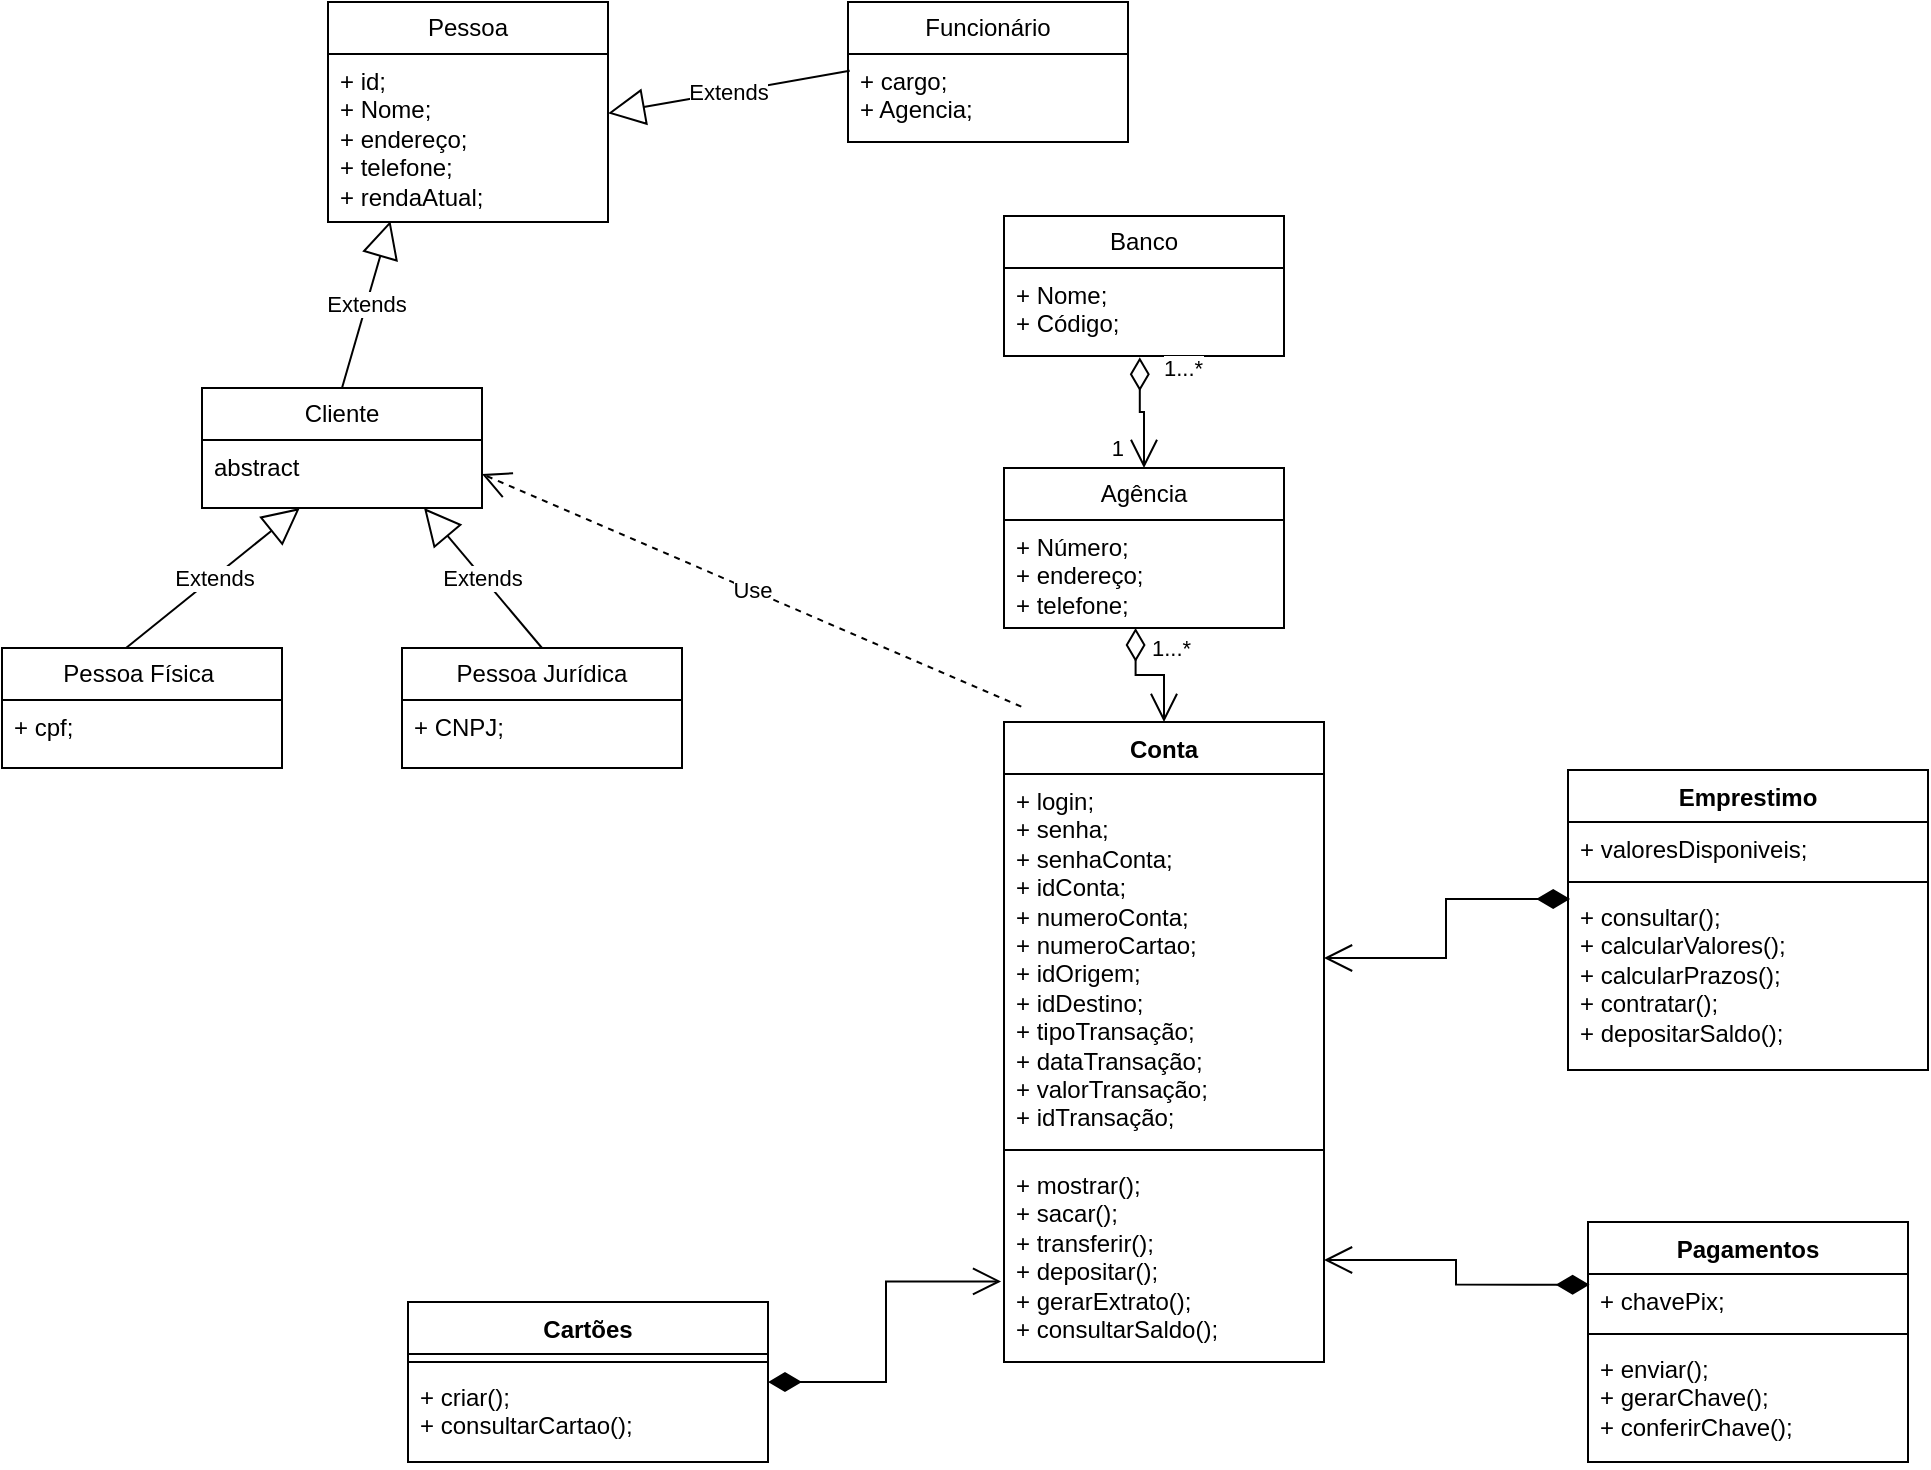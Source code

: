 <mxfile version="21.3.7" type="github">
  <diagram name="Página-1" id="4-gzDsOgcf79sOpH9Bft">
    <mxGraphModel dx="1199" dy="637" grid="1" gridSize="10" guides="1" tooltips="1" connect="1" arrows="1" fold="1" page="1" pageScale="1" pageWidth="1169" pageHeight="827" math="0" shadow="0">
      <root>
        <mxCell id="0" />
        <mxCell id="1" parent="0" />
        <mxCell id="wGyYJJHHHQbN9qoSsKe8-5" value="Pessoa" style="swimlane;fontStyle=0;childLayout=stackLayout;horizontal=1;startSize=26;fillColor=none;horizontalStack=0;resizeParent=1;resizeParentMax=0;resizeLast=0;collapsible=1;marginBottom=0;whiteSpace=wrap;html=1;" parent="1" vertex="1">
          <mxGeometry x="220" y="20" width="140" height="110" as="geometry" />
        </mxCell>
        <mxCell id="wGyYJJHHHQbN9qoSsKe8-6" value="+ id;&lt;br&gt;+ Nome;&lt;br&gt;+ endereço;&lt;br&gt;+ telefone;&lt;br&gt;+ rendaAtual;" style="text;strokeColor=none;fillColor=none;align=left;verticalAlign=top;spacingLeft=4;spacingRight=4;overflow=hidden;rotatable=0;points=[[0,0.5],[1,0.5]];portConstraint=eastwest;whiteSpace=wrap;html=1;" parent="wGyYJJHHHQbN9qoSsKe8-5" vertex="1">
          <mxGeometry y="26" width="140" height="84" as="geometry" />
        </mxCell>
        <mxCell id="wGyYJJHHHQbN9qoSsKe8-9" value="Cliente" style="swimlane;fontStyle=0;childLayout=stackLayout;horizontal=1;startSize=26;fillColor=none;horizontalStack=0;resizeParent=1;resizeParentMax=0;resizeLast=0;collapsible=1;marginBottom=0;whiteSpace=wrap;html=1;" parent="1" vertex="1">
          <mxGeometry x="157" y="213" width="140" height="60" as="geometry" />
        </mxCell>
        <mxCell id="wGyYJJHHHQbN9qoSsKe8-10" value="abstract" style="text;strokeColor=none;fillColor=none;align=left;verticalAlign=top;spacingLeft=4;spacingRight=4;overflow=hidden;rotatable=0;points=[[0,0.5],[1,0.5]];portConstraint=eastwest;whiteSpace=wrap;html=1;" parent="wGyYJJHHHQbN9qoSsKe8-9" vertex="1">
          <mxGeometry y="26" width="140" height="34" as="geometry" />
        </mxCell>
        <mxCell id="wGyYJJHHHQbN9qoSsKe8-11" value="Pessoa Física&amp;nbsp;" style="swimlane;fontStyle=0;childLayout=stackLayout;horizontal=1;startSize=26;fillColor=none;horizontalStack=0;resizeParent=1;resizeParentMax=0;resizeLast=0;collapsible=1;marginBottom=0;whiteSpace=wrap;html=1;" parent="1" vertex="1">
          <mxGeometry x="57" y="343" width="140" height="60" as="geometry" />
        </mxCell>
        <mxCell id="wGyYJJHHHQbN9qoSsKe8-12" value="+ cpf;" style="text;strokeColor=none;fillColor=none;align=left;verticalAlign=top;spacingLeft=4;spacingRight=4;overflow=hidden;rotatable=0;points=[[0,0.5],[1,0.5]];portConstraint=eastwest;whiteSpace=wrap;html=1;" parent="wGyYJJHHHQbN9qoSsKe8-11" vertex="1">
          <mxGeometry y="26" width="140" height="34" as="geometry" />
        </mxCell>
        <mxCell id="wGyYJJHHHQbN9qoSsKe8-13" value="Pessoa Jurídica" style="swimlane;fontStyle=0;childLayout=stackLayout;horizontal=1;startSize=26;fillColor=none;horizontalStack=0;resizeParent=1;resizeParentMax=0;resizeLast=0;collapsible=1;marginBottom=0;whiteSpace=wrap;html=1;" parent="1" vertex="1">
          <mxGeometry x="257" y="343" width="140" height="60" as="geometry" />
        </mxCell>
        <mxCell id="wGyYJJHHHQbN9qoSsKe8-14" value="+ CNPJ;" style="text;strokeColor=none;fillColor=none;align=left;verticalAlign=top;spacingLeft=4;spacingRight=4;overflow=hidden;rotatable=0;points=[[0,0.5],[1,0.5]];portConstraint=eastwest;whiteSpace=wrap;html=1;" parent="wGyYJJHHHQbN9qoSsKe8-13" vertex="1">
          <mxGeometry y="26" width="140" height="34" as="geometry" />
        </mxCell>
        <mxCell id="wGyYJJHHHQbN9qoSsKe8-15" value="Funcionário" style="swimlane;fontStyle=0;childLayout=stackLayout;horizontal=1;startSize=26;fillColor=none;horizontalStack=0;resizeParent=1;resizeParentMax=0;resizeLast=0;collapsible=1;marginBottom=0;whiteSpace=wrap;html=1;" parent="1" vertex="1">
          <mxGeometry x="480" y="20" width="140" height="70" as="geometry" />
        </mxCell>
        <mxCell id="wGyYJJHHHQbN9qoSsKe8-16" value="+ cargo;&lt;br&gt;+ Agencia;" style="text;strokeColor=none;fillColor=none;align=left;verticalAlign=top;spacingLeft=4;spacingRight=4;overflow=hidden;rotatable=0;points=[[0,0.5],[1,0.5]];portConstraint=eastwest;whiteSpace=wrap;html=1;" parent="wGyYJJHHHQbN9qoSsKe8-15" vertex="1">
          <mxGeometry y="26" width="140" height="44" as="geometry" />
        </mxCell>
        <mxCell id="wGyYJJHHHQbN9qoSsKe8-17" value="Banco" style="swimlane;fontStyle=0;childLayout=stackLayout;horizontal=1;startSize=26;fillColor=none;horizontalStack=0;resizeParent=1;resizeParentMax=0;resizeLast=0;collapsible=1;marginBottom=0;whiteSpace=wrap;html=1;" parent="1" vertex="1">
          <mxGeometry x="558" y="127" width="140" height="70" as="geometry" />
        </mxCell>
        <mxCell id="wGyYJJHHHQbN9qoSsKe8-18" value="+ Nome;&lt;br&gt;+ Código;" style="text;strokeColor=none;fillColor=none;align=left;verticalAlign=top;spacingLeft=4;spacingRight=4;overflow=hidden;rotatable=0;points=[[0,0.5],[1,0.5]];portConstraint=eastwest;whiteSpace=wrap;html=1;" parent="wGyYJJHHHQbN9qoSsKe8-17" vertex="1">
          <mxGeometry y="26" width="140" height="44" as="geometry" />
        </mxCell>
        <mxCell id="wGyYJJHHHQbN9qoSsKe8-19" value="Agência" style="swimlane;fontStyle=0;childLayout=stackLayout;horizontal=1;startSize=26;fillColor=none;horizontalStack=0;resizeParent=1;resizeParentMax=0;resizeLast=0;collapsible=1;marginBottom=0;whiteSpace=wrap;html=1;" parent="1" vertex="1">
          <mxGeometry x="558" y="253" width="140" height="80" as="geometry" />
        </mxCell>
        <mxCell id="wGyYJJHHHQbN9qoSsKe8-20" value="+ Número;&lt;br&gt;+ endereço;&lt;br&gt;+ telefone;" style="text;strokeColor=none;fillColor=none;align=left;verticalAlign=top;spacingLeft=4;spacingRight=4;overflow=hidden;rotatable=0;points=[[0,0.5],[1,0.5]];portConstraint=eastwest;whiteSpace=wrap;html=1;" parent="wGyYJJHHHQbN9qoSsKe8-19" vertex="1">
          <mxGeometry y="26" width="140" height="54" as="geometry" />
        </mxCell>
        <mxCell id="S7m789a0E0k9-BnDdS40-1" value="Extends" style="endArrow=block;endSize=16;endFill=0;html=1;rounded=0;exitX=0.443;exitY=0;exitDx=0;exitDy=0;exitPerimeter=0;" parent="1" source="wGyYJJHHHQbN9qoSsKe8-11" target="wGyYJJHHHQbN9qoSsKe8-10" edge="1">
          <mxGeometry width="160" relative="1" as="geometry">
            <mxPoint x="587" y="253" as="sourcePoint" />
            <mxPoint x="747" y="253" as="targetPoint" />
          </mxGeometry>
        </mxCell>
        <mxCell id="S7m789a0E0k9-BnDdS40-2" value="Extends" style="endArrow=block;endSize=16;endFill=0;html=1;rounded=0;exitX=0.5;exitY=0;exitDx=0;exitDy=0;entryX=0.793;entryY=1;entryDx=0;entryDy=0;entryPerimeter=0;" parent="1" source="wGyYJJHHHQbN9qoSsKe8-13" target="wGyYJJHHHQbN9qoSsKe8-10" edge="1">
          <mxGeometry width="160" relative="1" as="geometry">
            <mxPoint x="497" y="273" as="sourcePoint" />
            <mxPoint x="657" y="273" as="targetPoint" />
          </mxGeometry>
        </mxCell>
        <mxCell id="S7m789a0E0k9-BnDdS40-3" value="Extends" style="endArrow=block;endSize=16;endFill=0;html=1;rounded=0;exitX=0.5;exitY=0;exitDx=0;exitDy=0;entryX=0.223;entryY=0.994;entryDx=0;entryDy=0;entryPerimeter=0;" parent="1" source="wGyYJJHHHQbN9qoSsKe8-9" target="wGyYJJHHHQbN9qoSsKe8-6" edge="1">
          <mxGeometry width="160" relative="1" as="geometry">
            <mxPoint x="477" y="321" as="sourcePoint" />
            <mxPoint x="637" y="321" as="targetPoint" />
          </mxGeometry>
        </mxCell>
        <mxCell id="S7m789a0E0k9-BnDdS40-7" value="Extends" style="endArrow=block;endSize=16;endFill=0;html=1;rounded=0;exitX=0.006;exitY=0.191;exitDx=0;exitDy=0;exitPerimeter=0;" parent="1" source="wGyYJJHHHQbN9qoSsKe8-16" target="wGyYJJHHHQbN9qoSsKe8-6" edge="1">
          <mxGeometry width="160" relative="1" as="geometry">
            <mxPoint x="477" y="253" as="sourcePoint" />
            <mxPoint x="637" y="253" as="targetPoint" />
          </mxGeometry>
        </mxCell>
        <mxCell id="S7m789a0E0k9-BnDdS40-11" value="" style="endArrow=open;html=1;endSize=12;startArrow=diamondThin;startSize=14;startFill=0;edgeStyle=orthogonalEdgeStyle;rounded=0;entryX=0.5;entryY=0;entryDx=0;entryDy=0;exitX=0.47;exitY=1;exitDx=0;exitDy=0;exitPerimeter=0;" parent="1" source="wGyYJJHHHQbN9qoSsKe8-20" target="S7m789a0E0k9-BnDdS40-30" edge="1">
          <mxGeometry relative="1" as="geometry">
            <mxPoint x="620" y="340" as="sourcePoint" />
            <mxPoint x="658" y="347" as="targetPoint" />
          </mxGeometry>
        </mxCell>
        <mxCell id="S7m789a0E0k9-BnDdS40-12" value="1...*" style="edgeLabel;resizable=0;html=1;align=left;verticalAlign=top;" parent="S7m789a0E0k9-BnDdS40-11" connectable="0" vertex="1">
          <mxGeometry x="-1" relative="1" as="geometry">
            <mxPoint x="6" y="-3" as="offset" />
          </mxGeometry>
        </mxCell>
        <mxCell id="S7m789a0E0k9-BnDdS40-13" value="1" style="edgeLabel;resizable=0;html=1;align=right;verticalAlign=top;" parent="S7m789a0E0k9-BnDdS40-11" connectable="0" vertex="1">
          <mxGeometry x="1" relative="1" as="geometry">
            <mxPoint x="-10" as="offset" />
          </mxGeometry>
        </mxCell>
        <mxCell id="S7m789a0E0k9-BnDdS40-22" value="Emprestimo" style="swimlane;fontStyle=1;align=center;verticalAlign=top;childLayout=stackLayout;horizontal=1;startSize=26;horizontalStack=0;resizeParent=1;resizeParentMax=0;resizeLast=0;collapsible=1;marginBottom=0;whiteSpace=wrap;html=1;" parent="1" vertex="1">
          <mxGeometry x="840" y="404" width="180" height="150" as="geometry" />
        </mxCell>
        <mxCell id="S7m789a0E0k9-BnDdS40-23" value="+ valoresDisponiveis;" style="text;strokeColor=none;fillColor=none;align=left;verticalAlign=top;spacingLeft=4;spacingRight=4;overflow=hidden;rotatable=0;points=[[0,0.5],[1,0.5]];portConstraint=eastwest;whiteSpace=wrap;html=1;" parent="S7m789a0E0k9-BnDdS40-22" vertex="1">
          <mxGeometry y="26" width="180" height="26" as="geometry" />
        </mxCell>
        <mxCell id="S7m789a0E0k9-BnDdS40-24" value="" style="line;strokeWidth=1;fillColor=none;align=left;verticalAlign=middle;spacingTop=-1;spacingLeft=3;spacingRight=3;rotatable=0;labelPosition=right;points=[];portConstraint=eastwest;strokeColor=inherit;" parent="S7m789a0E0k9-BnDdS40-22" vertex="1">
          <mxGeometry y="52" width="180" height="8" as="geometry" />
        </mxCell>
        <mxCell id="S7m789a0E0k9-BnDdS40-25" value="+ consultar();&lt;br&gt;+ calcularValores();&lt;br&gt;+ calcularPrazos();&lt;br&gt;+ contratar();&lt;br&gt;+ depositarSaldo();" style="text;strokeColor=none;fillColor=none;align=left;verticalAlign=top;spacingLeft=4;spacingRight=4;overflow=hidden;rotatable=0;points=[[0,0.5],[1,0.5]];portConstraint=eastwest;whiteSpace=wrap;html=1;" parent="S7m789a0E0k9-BnDdS40-22" vertex="1">
          <mxGeometry y="60" width="180" height="90" as="geometry" />
        </mxCell>
        <mxCell id="S7m789a0E0k9-BnDdS40-26" value="Pagamentos" style="swimlane;fontStyle=1;align=center;verticalAlign=top;childLayout=stackLayout;horizontal=1;startSize=26;horizontalStack=0;resizeParent=1;resizeParentMax=0;resizeLast=0;collapsible=1;marginBottom=0;whiteSpace=wrap;html=1;" parent="1" vertex="1">
          <mxGeometry x="850" y="630" width="160" height="120" as="geometry" />
        </mxCell>
        <mxCell id="S7m789a0E0k9-BnDdS40-27" value="+ chavePix;" style="text;strokeColor=none;fillColor=none;align=left;verticalAlign=top;spacingLeft=4;spacingRight=4;overflow=hidden;rotatable=0;points=[[0,0.5],[1,0.5]];portConstraint=eastwest;whiteSpace=wrap;html=1;" parent="S7m789a0E0k9-BnDdS40-26" vertex="1">
          <mxGeometry y="26" width="160" height="26" as="geometry" />
        </mxCell>
        <mxCell id="S7m789a0E0k9-BnDdS40-28" value="" style="line;strokeWidth=1;fillColor=none;align=left;verticalAlign=middle;spacingTop=-1;spacingLeft=3;spacingRight=3;rotatable=0;labelPosition=right;points=[];portConstraint=eastwest;strokeColor=inherit;" parent="S7m789a0E0k9-BnDdS40-26" vertex="1">
          <mxGeometry y="52" width="160" height="8" as="geometry" />
        </mxCell>
        <mxCell id="S7m789a0E0k9-BnDdS40-29" value="+ enviar();&lt;br&gt;+ gerarChave();&lt;br&gt;+ conferirChave();" style="text;strokeColor=none;fillColor=none;align=left;verticalAlign=top;spacingLeft=4;spacingRight=4;overflow=hidden;rotatable=0;points=[[0,0.5],[1,0.5]];portConstraint=eastwest;whiteSpace=wrap;html=1;" parent="S7m789a0E0k9-BnDdS40-26" vertex="1">
          <mxGeometry y="60" width="160" height="60" as="geometry" />
        </mxCell>
        <mxCell id="S7m789a0E0k9-BnDdS40-30" value="Conta" style="swimlane;fontStyle=1;align=center;verticalAlign=top;childLayout=stackLayout;horizontal=1;startSize=26;horizontalStack=0;resizeParent=1;resizeParentMax=0;resizeLast=0;collapsible=1;marginBottom=0;whiteSpace=wrap;html=1;" parent="1" vertex="1">
          <mxGeometry x="558" y="380" width="160" height="320" as="geometry" />
        </mxCell>
        <mxCell id="S7m789a0E0k9-BnDdS40-31" value="+ login;&lt;br&gt;+ senha;&lt;br&gt;+ senhaConta;&lt;br&gt;+ idConta;&lt;br&gt;+ numeroConta;&lt;br&gt;+ numeroCartao;&lt;br&gt;+ idOrigem;&lt;br style=&quot;border-color: var(--border-color);&quot;&gt;+ idDestino;&lt;br style=&quot;border-color: var(--border-color);&quot;&gt;+ tipoTransação;&lt;br style=&quot;border-color: var(--border-color);&quot;&gt;+ dataTransação;&lt;br style=&quot;border-color: var(--border-color);&quot;&gt;+ valorTransação;&lt;br style=&quot;border-color: var(--border-color);&quot;&gt;+ idTransação;" style="text;strokeColor=none;fillColor=none;align=left;verticalAlign=top;spacingLeft=4;spacingRight=4;overflow=hidden;rotatable=0;points=[[0,0.5],[1,0.5]];portConstraint=eastwest;whiteSpace=wrap;html=1;" parent="S7m789a0E0k9-BnDdS40-30" vertex="1">
          <mxGeometry y="26" width="160" height="184" as="geometry" />
        </mxCell>
        <mxCell id="S7m789a0E0k9-BnDdS40-32" value="" style="line;strokeWidth=1;fillColor=none;align=left;verticalAlign=middle;spacingTop=-1;spacingLeft=3;spacingRight=3;rotatable=0;labelPosition=right;points=[];portConstraint=eastwest;strokeColor=inherit;" parent="S7m789a0E0k9-BnDdS40-30" vertex="1">
          <mxGeometry y="210" width="160" height="8" as="geometry" />
        </mxCell>
        <mxCell id="S7m789a0E0k9-BnDdS40-33" value="+ mostrar();&lt;br&gt;+ sacar();&lt;br&gt;+ transferir();&lt;br&gt;+ depositar();&lt;br&gt;+ gerarExtrato();&lt;br&gt;+ consultarSaldo();" style="text;strokeColor=none;fillColor=none;align=left;verticalAlign=top;spacingLeft=4;spacingRight=4;overflow=hidden;rotatable=0;points=[[0,0.5],[1,0.5]];portConstraint=eastwest;whiteSpace=wrap;html=1;" parent="S7m789a0E0k9-BnDdS40-30" vertex="1">
          <mxGeometry y="218" width="160" height="102" as="geometry" />
        </mxCell>
        <mxCell id="S7m789a0E0k9-BnDdS40-34" value="Cartões" style="swimlane;fontStyle=1;align=center;verticalAlign=top;childLayout=stackLayout;horizontal=1;startSize=26;horizontalStack=0;resizeParent=1;resizeParentMax=0;resizeLast=0;collapsible=1;marginBottom=0;whiteSpace=wrap;html=1;" parent="1" vertex="1">
          <mxGeometry x="260" y="670" width="180" height="80" as="geometry" />
        </mxCell>
        <mxCell id="S7m789a0E0k9-BnDdS40-36" value="" style="line;strokeWidth=1;fillColor=none;align=left;verticalAlign=middle;spacingTop=-1;spacingLeft=3;spacingRight=3;rotatable=0;labelPosition=right;points=[];portConstraint=eastwest;strokeColor=inherit;" parent="S7m789a0E0k9-BnDdS40-34" vertex="1">
          <mxGeometry y="26" width="180" height="8" as="geometry" />
        </mxCell>
        <mxCell id="S7m789a0E0k9-BnDdS40-37" value="+ criar();&lt;br&gt;+ consultarCartao();" style="text;strokeColor=none;fillColor=none;align=left;verticalAlign=top;spacingLeft=4;spacingRight=4;overflow=hidden;rotatable=0;points=[[0,0.5],[1,0.5]];portConstraint=eastwest;whiteSpace=wrap;html=1;" parent="S7m789a0E0k9-BnDdS40-34" vertex="1">
          <mxGeometry y="34" width="180" height="46" as="geometry" />
        </mxCell>
        <mxCell id="S7m789a0E0k9-BnDdS40-41" value="" style="endArrow=open;html=1;endSize=12;startArrow=diamondThin;startSize=14;startFill=1;edgeStyle=orthogonalEdgeStyle;align=left;verticalAlign=bottom;rounded=0;entryX=-0.009;entryY=0.605;entryDx=0;entryDy=0;entryPerimeter=0;" parent="1" source="S7m789a0E0k9-BnDdS40-34" target="S7m789a0E0k9-BnDdS40-33" edge="1">
          <mxGeometry x="-1" y="3" relative="1" as="geometry">
            <mxPoint x="660" y="781" as="sourcePoint" />
            <mxPoint x="820" y="781" as="targetPoint" />
          </mxGeometry>
        </mxCell>
        <mxCell id="S7m789a0E0k9-BnDdS40-44" value="" style="endArrow=open;html=1;endSize=12;startArrow=diamondThin;startSize=14;startFill=1;edgeStyle=orthogonalEdgeStyle;align=left;verticalAlign=bottom;rounded=0;exitX=0.005;exitY=0.205;exitDx=0;exitDy=0;exitPerimeter=0;entryX=1;entryY=0.5;entryDx=0;entryDy=0;" parent="1" source="S7m789a0E0k9-BnDdS40-27" target="S7m789a0E0k9-BnDdS40-33" edge="1">
          <mxGeometry x="-1" y="3" relative="1" as="geometry">
            <mxPoint x="740" y="751" as="sourcePoint" />
            <mxPoint x="900" y="751" as="targetPoint" />
          </mxGeometry>
        </mxCell>
        <mxCell id="S7m789a0E0k9-BnDdS40-45" value="" style="endArrow=open;html=1;endSize=12;startArrow=diamondThin;startSize=14;startFill=1;edgeStyle=orthogonalEdgeStyle;align=left;verticalAlign=bottom;rounded=0;exitX=0.006;exitY=0.05;exitDx=0;exitDy=0;exitPerimeter=0;entryX=1;entryY=0.5;entryDx=0;entryDy=0;" parent="1" source="S7m789a0E0k9-BnDdS40-25" target="S7m789a0E0k9-BnDdS40-31" edge="1">
          <mxGeometry x="-1" y="3" relative="1" as="geometry">
            <mxPoint x="770" y="571" as="sourcePoint" />
            <mxPoint x="930" y="571" as="targetPoint" />
          </mxGeometry>
        </mxCell>
        <mxCell id="S7m789a0E0k9-BnDdS40-49" value="Use" style="endArrow=open;endSize=12;dashed=1;html=1;rounded=0;exitX=0.054;exitY=-0.024;exitDx=0;exitDy=0;exitPerimeter=0;entryX=1;entryY=0.5;entryDx=0;entryDy=0;" parent="1" source="S7m789a0E0k9-BnDdS40-30" target="wGyYJJHHHQbN9qoSsKe8-10" edge="1">
          <mxGeometry width="160" relative="1" as="geometry">
            <mxPoint x="480" y="251" as="sourcePoint" />
            <mxPoint x="640" y="251" as="targetPoint" />
          </mxGeometry>
        </mxCell>
        <mxCell id="S7m789a0E0k9-BnDdS40-8" value="" style="endArrow=open;html=1;endSize=12;startArrow=diamondThin;startSize=14;startFill=0;edgeStyle=orthogonalEdgeStyle;rounded=0;entryX=0.5;entryY=0;entryDx=0;entryDy=0;exitX=0.485;exitY=1.015;exitDx=0;exitDy=0;exitPerimeter=0;" parent="1" source="wGyYJJHHHQbN9qoSsKe8-18" target="wGyYJJHHHQbN9qoSsKe8-19" edge="1">
          <mxGeometry relative="1" as="geometry">
            <mxPoint x="630" y="200" as="sourcePoint" />
            <mxPoint x="618" y="317" as="targetPoint" />
          </mxGeometry>
        </mxCell>
        <mxCell id="S7m789a0E0k9-BnDdS40-9" value="1...*" style="edgeLabel;resizable=0;html=1;align=left;verticalAlign=top;" parent="S7m789a0E0k9-BnDdS40-8" connectable="0" vertex="1">
          <mxGeometry x="-1" relative="1" as="geometry">
            <mxPoint x="10" y="-8" as="offset" />
          </mxGeometry>
        </mxCell>
        <mxCell id="S7m789a0E0k9-BnDdS40-10" value="1" style="edgeLabel;resizable=0;html=1;align=right;verticalAlign=top;" parent="S7m789a0E0k9-BnDdS40-8" connectable="0" vertex="1">
          <mxGeometry x="1" relative="1" as="geometry">
            <mxPoint x="-10" y="-23" as="offset" />
          </mxGeometry>
        </mxCell>
      </root>
    </mxGraphModel>
  </diagram>
</mxfile>

